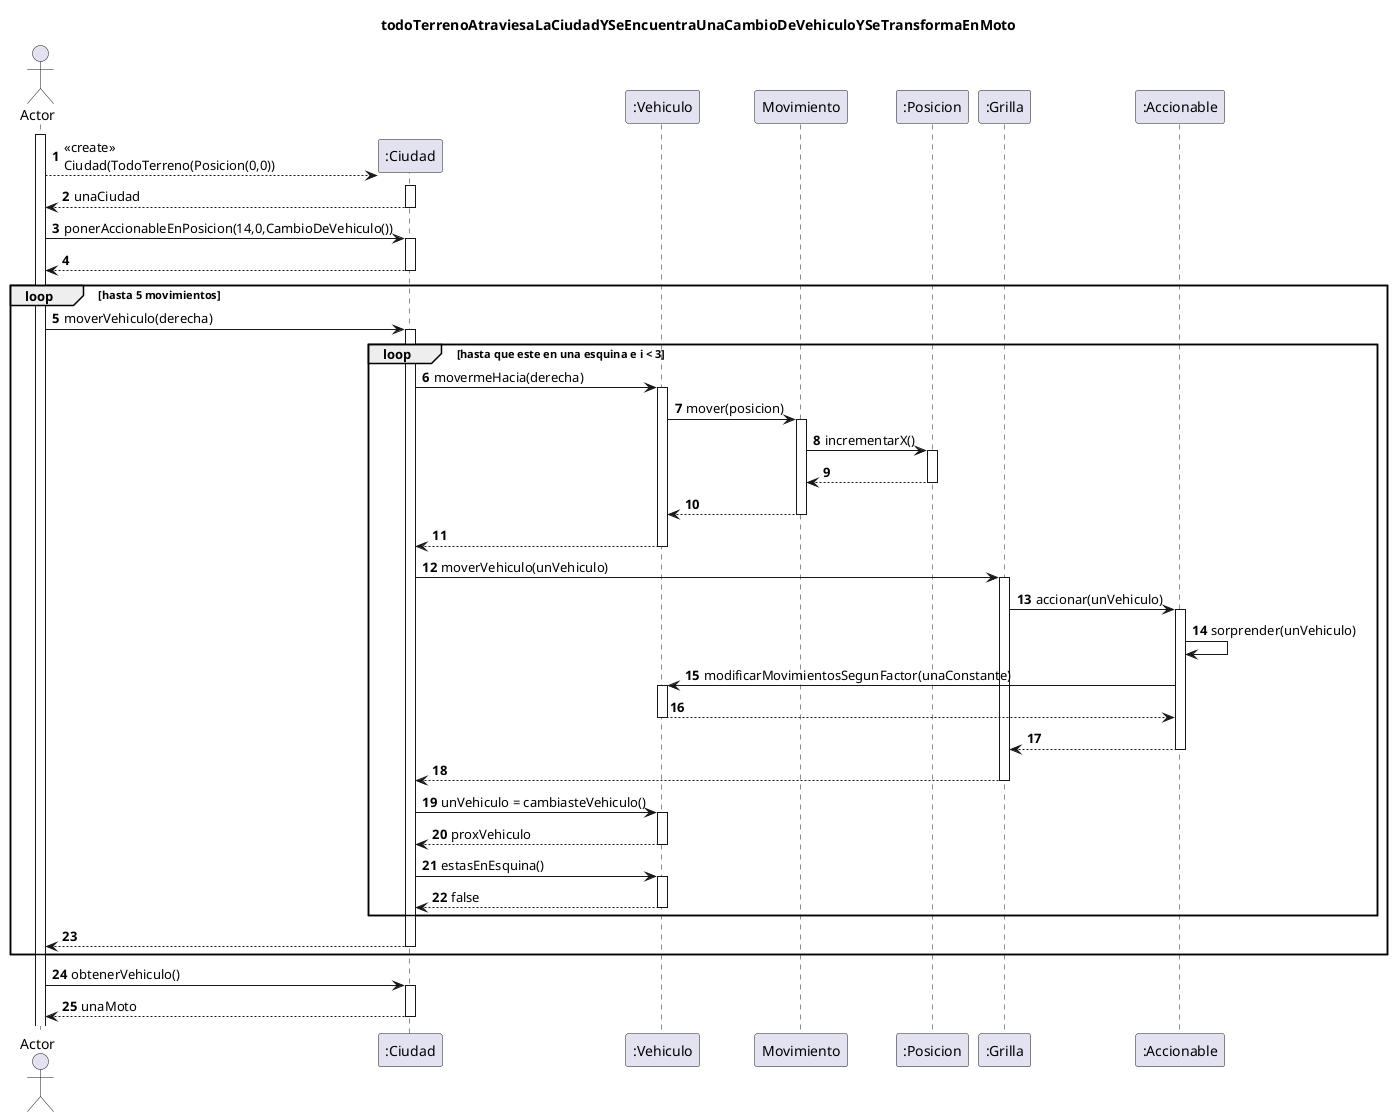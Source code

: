 @startuml
'https://plantuml.com/sequence-diagram

autonumber
title todoTerrenoAtraviesaLaCiudadYSeEncuentraUnaCambioDeVehiculoYSeTransformaEnMoto

actor Actor

Actor++

create ":Ciudad"
Actor --> ":Ciudad"++:<<create>>\nCiudad(TodoTerreno(Posicion(0,0))
Actor <-- ":Ciudad"--: unaCiudad

Actor -> ":Ciudad"++:ponerAccionableEnPosicion(14,0,CambioDeVehiculo())
Actor <-- ":Ciudad"--


loop hasta 5 movimientos
Actor -> ":Ciudad"++:moverVehiculo(derecha)

loop hasta que este en una esquina e i < 3
":Ciudad"->":Vehiculo"++:movermeHacia(derecha)
":Vehiculo" -> "Movimiento"++:mover(posicion)
"Movimiento" -> ":Posicion"++:incrementarX()
"Movimiento" <-- ":Posicion"--
":Vehiculo" <-- "Movimiento"--
":Ciudad"<-- ":Vehiculo"--
":Ciudad" -> ":Grilla"++:moverVehiculo(unVehiculo)
":Grilla" -> ":Accionable"++:accionar(unVehiculo)
":Accionable" -> ":Accionable":sorprender(unVehiculo)
":Accionable" -> ":Vehiculo"++:modificarMovimientosSegunFactor(unaConstante)
":Accionable" <-- ":Vehiculo"--
":Grilla" <-- ":Accionable"--
":Ciudad" <-- ":Grilla"--
":Ciudad" -> ":Vehiculo"++:unVehiculo = cambiasteVehiculo()
":Ciudad" <-- ":Vehiculo"--:proxVehiculo
":Ciudad" -> ":Vehiculo"++:estasEnEsquina()
":Ciudad" <-- ":Vehiculo"--: false
end loop

Actor <-- ":Ciudad"--
end loop


Actor -> ":Ciudad"++: obtenerVehiculo()
Actor <-- ":Ciudad"--: unaMoto
@enduml